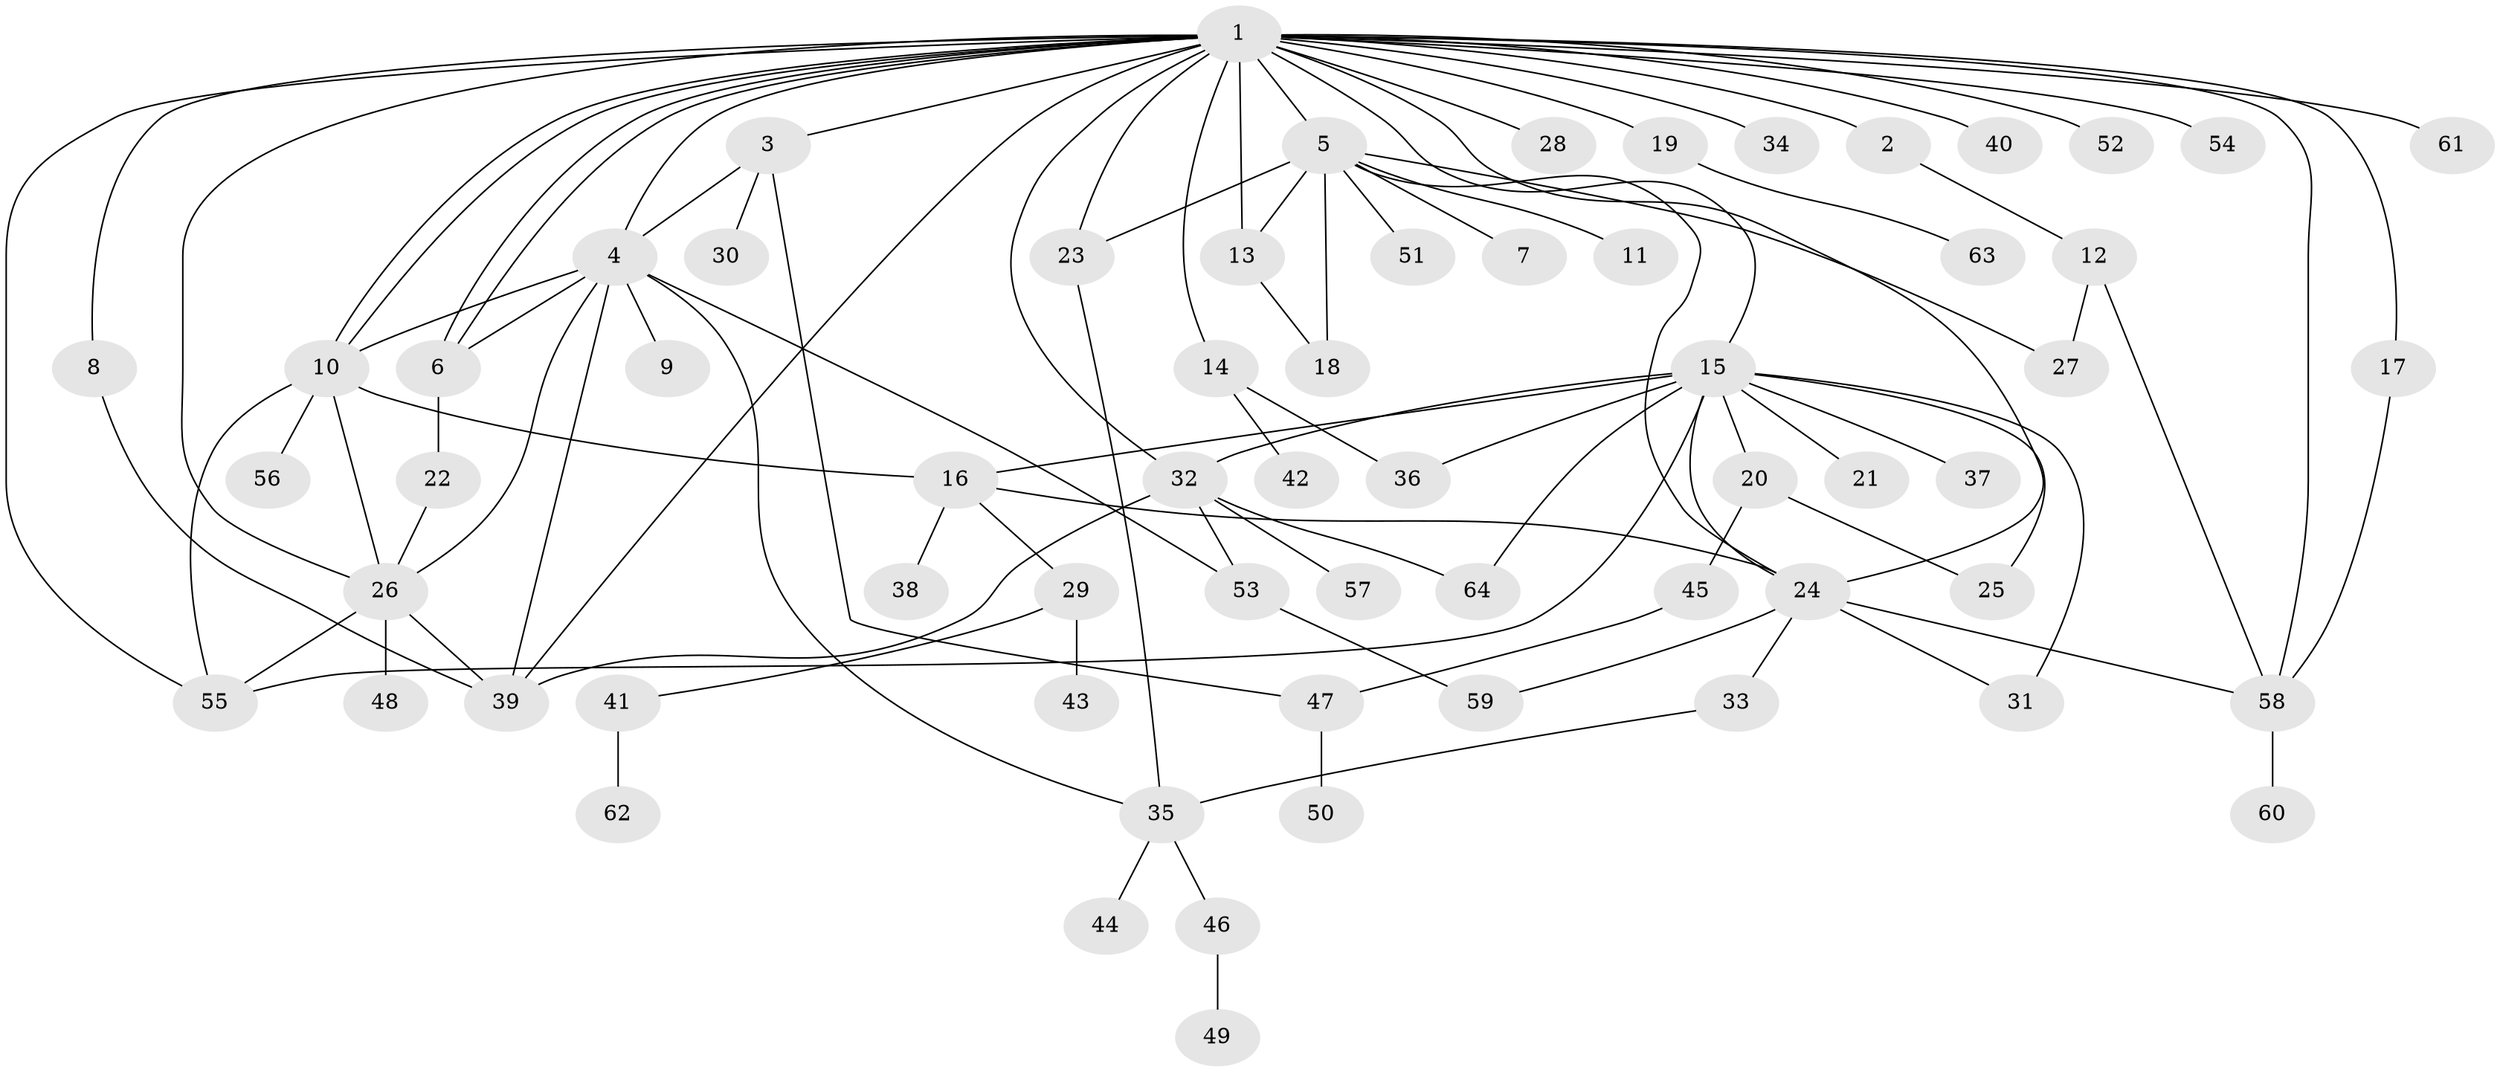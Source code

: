 // Generated by graph-tools (version 1.1) at 2025/14/03/09/25 04:14:26]
// undirected, 64 vertices, 99 edges
graph export_dot {
graph [start="1"]
  node [color=gray90,style=filled];
  1;
  2;
  3;
  4;
  5;
  6;
  7;
  8;
  9;
  10;
  11;
  12;
  13;
  14;
  15;
  16;
  17;
  18;
  19;
  20;
  21;
  22;
  23;
  24;
  25;
  26;
  27;
  28;
  29;
  30;
  31;
  32;
  33;
  34;
  35;
  36;
  37;
  38;
  39;
  40;
  41;
  42;
  43;
  44;
  45;
  46;
  47;
  48;
  49;
  50;
  51;
  52;
  53;
  54;
  55;
  56;
  57;
  58;
  59;
  60;
  61;
  62;
  63;
  64;
  1 -- 2;
  1 -- 3;
  1 -- 4;
  1 -- 5;
  1 -- 6;
  1 -- 6;
  1 -- 8;
  1 -- 10;
  1 -- 10;
  1 -- 13;
  1 -- 14;
  1 -- 15;
  1 -- 17;
  1 -- 19;
  1 -- 23;
  1 -- 24;
  1 -- 26;
  1 -- 28;
  1 -- 32;
  1 -- 34;
  1 -- 39;
  1 -- 40;
  1 -- 52;
  1 -- 54;
  1 -- 55;
  1 -- 58;
  1 -- 61;
  2 -- 12;
  3 -- 4;
  3 -- 30;
  3 -- 47;
  4 -- 6;
  4 -- 9;
  4 -- 10;
  4 -- 26;
  4 -- 35;
  4 -- 39;
  4 -- 53;
  5 -- 7;
  5 -- 11;
  5 -- 13;
  5 -- 18;
  5 -- 23;
  5 -- 24;
  5 -- 27;
  5 -- 51;
  6 -- 22;
  8 -- 39;
  10 -- 16;
  10 -- 26;
  10 -- 55;
  10 -- 56;
  12 -- 27;
  12 -- 58;
  13 -- 18;
  14 -- 36;
  14 -- 42;
  15 -- 16;
  15 -- 20;
  15 -- 21;
  15 -- 24;
  15 -- 25;
  15 -- 31;
  15 -- 32;
  15 -- 36;
  15 -- 37;
  15 -- 55;
  15 -- 64;
  16 -- 24;
  16 -- 29;
  16 -- 38;
  17 -- 58;
  19 -- 63;
  20 -- 25;
  20 -- 45;
  22 -- 26;
  23 -- 35;
  24 -- 31;
  24 -- 33;
  24 -- 58;
  24 -- 59;
  26 -- 39;
  26 -- 48;
  26 -- 55;
  29 -- 41;
  29 -- 43;
  32 -- 39;
  32 -- 53;
  32 -- 57;
  32 -- 64;
  33 -- 35;
  35 -- 44;
  35 -- 46;
  41 -- 62;
  45 -- 47;
  46 -- 49;
  47 -- 50;
  53 -- 59;
  58 -- 60;
}
